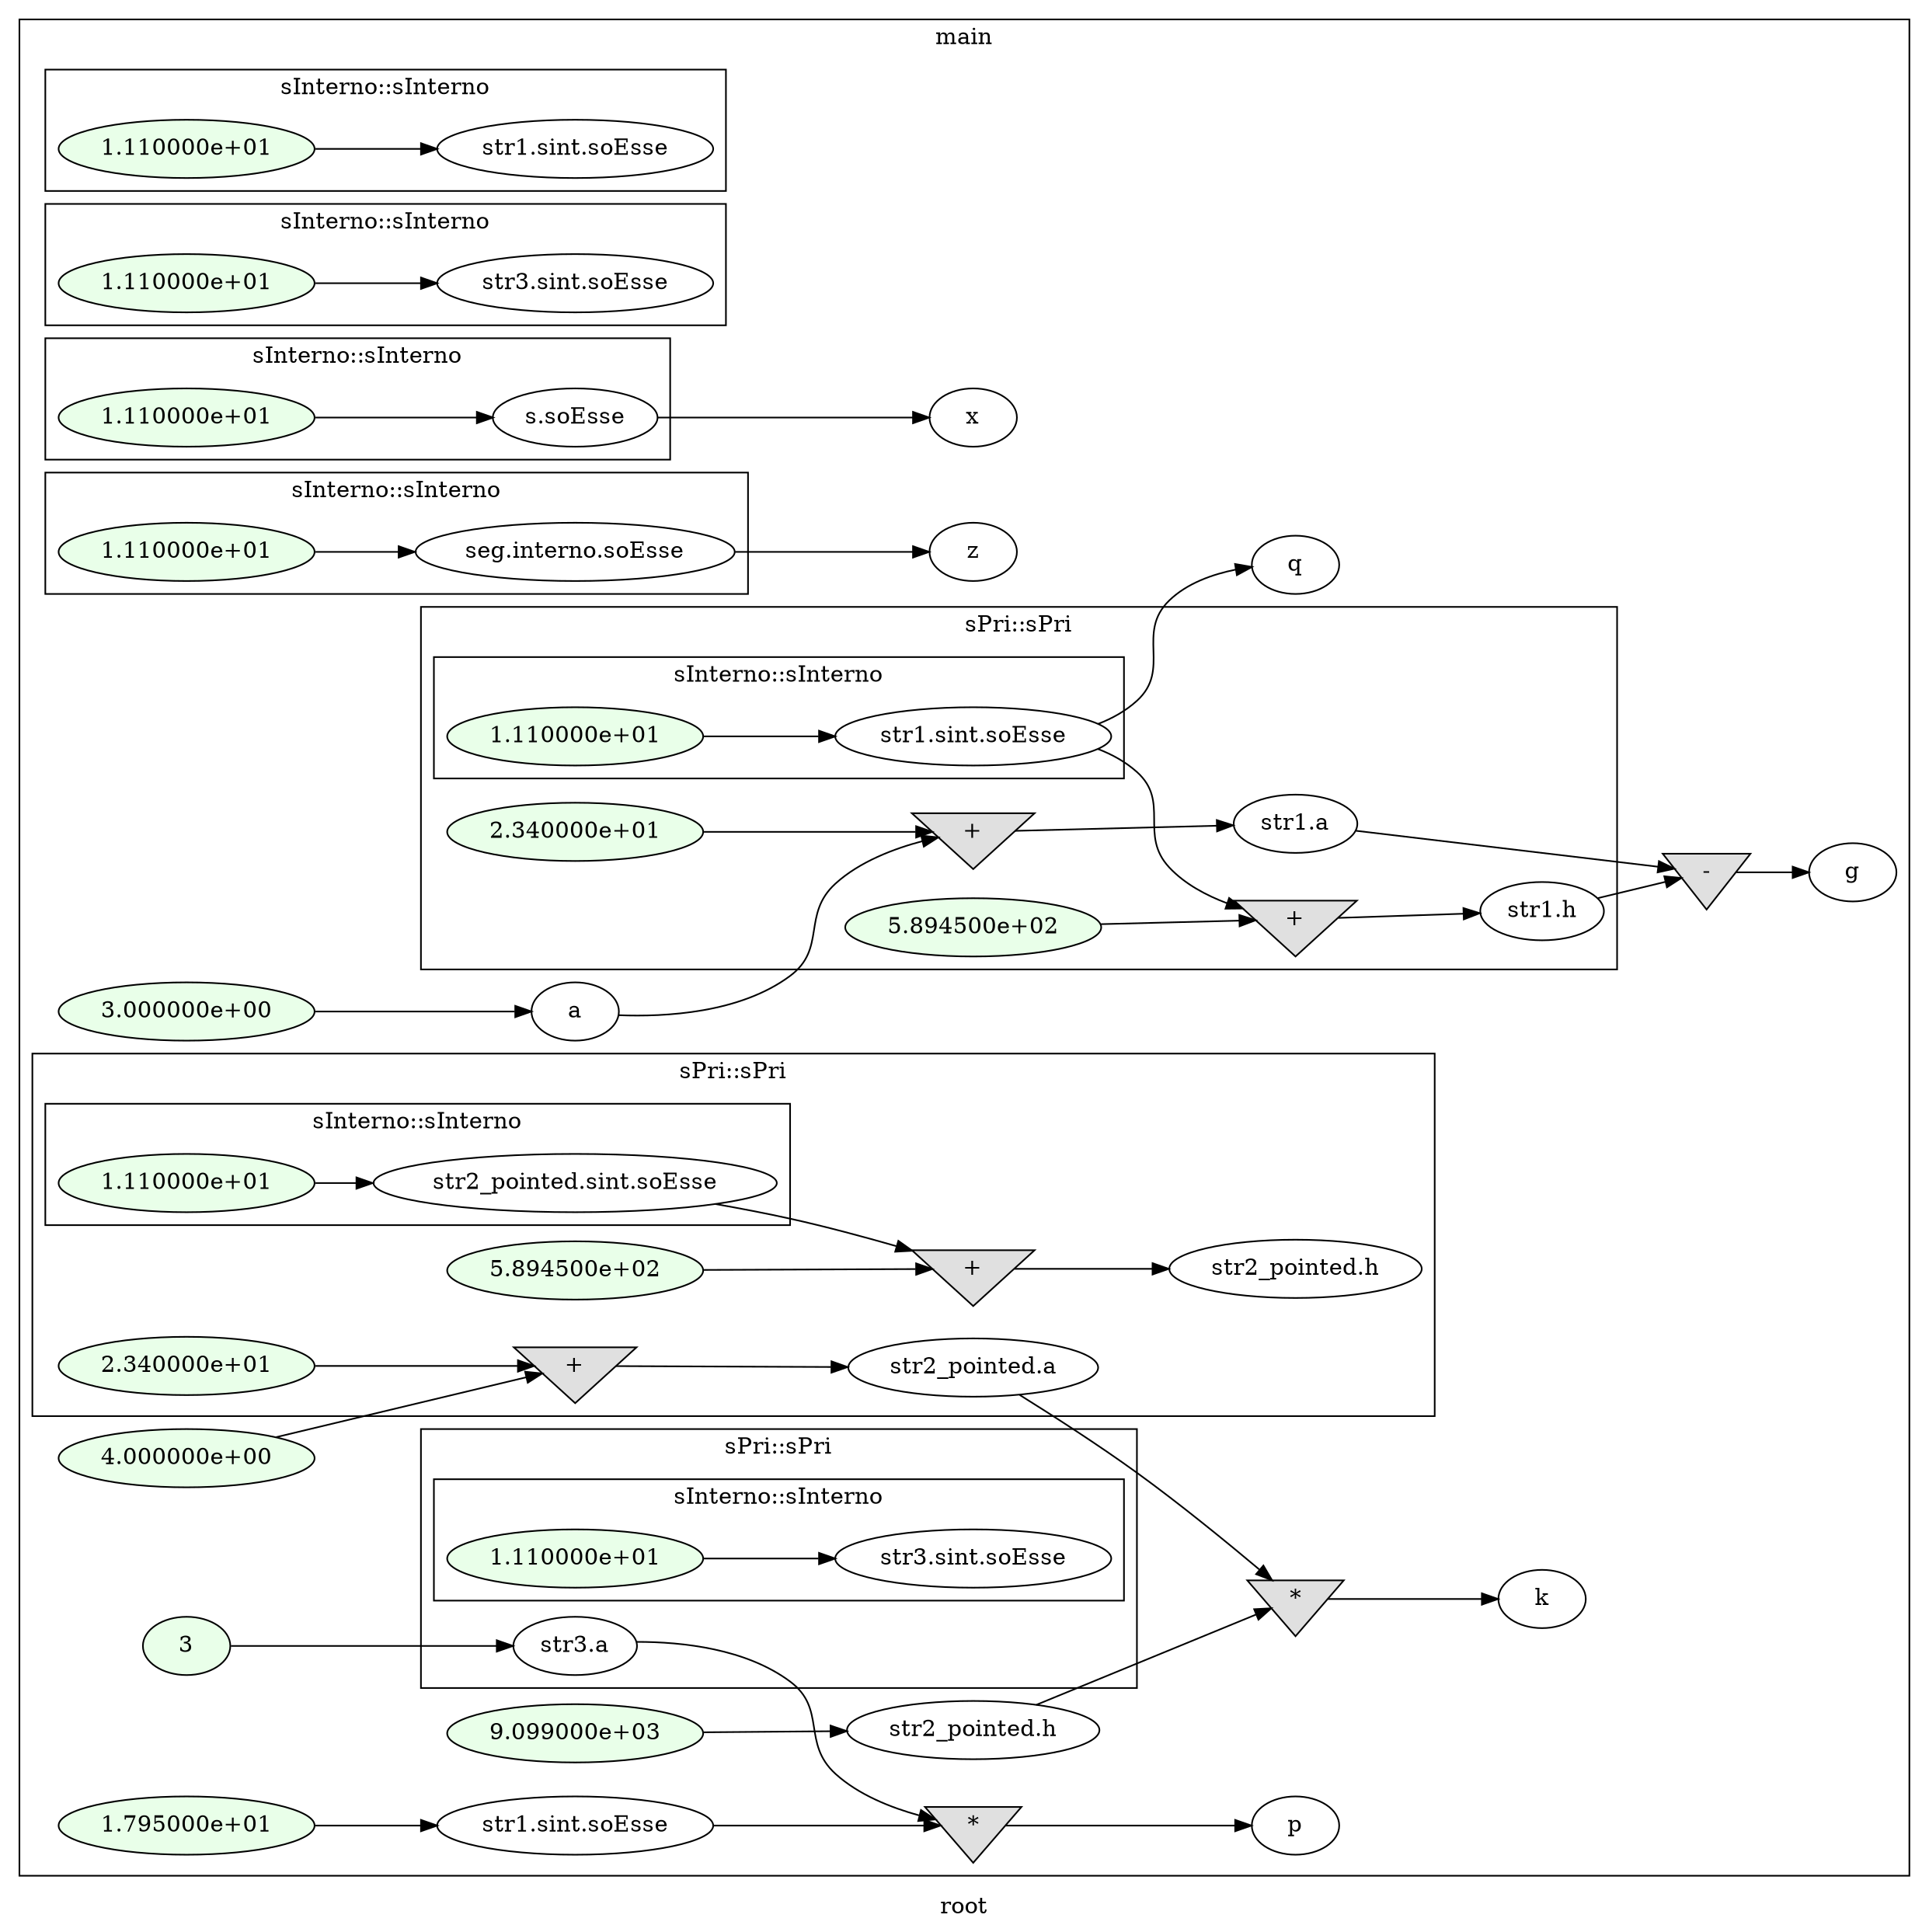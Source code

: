 digraph G
{
rankdir=LR;
label = "root";
subgraph cluster_1 {
label = "main";
parent = "G";
startinglines = "33_39_39";
	node_000001 [ label = "3.000000e+00", style=filled, fillcolor="#E9FFE9", startinglines=40 ]
	node_000002 [ label = "a", startingline=40 ]
	node_000018 [ label = "q", startingline=42 ]
	node_000019 [ label = "4.000000e+00", style=filled, fillcolor="#E9FFE9", startinglines=43 ]
	node_000032 [ label = "3", style=filled, fillcolor="#E9FFE9", startinglines=44 ]
	node_000042 [ label = "9.099000e+03", style=filled, fillcolor="#E9FFE9", startinglines=46 ]
	node_000043 [ label = "str2_pointed.h", startingline=46 ]
	node_000044 [ label = "1.795000e+01", style=filled, fillcolor="#E9FFE9", startinglines=47 ]
	node_000045 [ label = "str1.sint.soEsse", startingline=47 ]
	node_000046 [ label = "*", shape=invtriangle, style=filled, fillcolor="#E0E0E0", startinglines=49 ]
	node_000047 [ label = "p", startingline=49 ]
	node_000048 [ label = "-", shape=invtriangle, style=filled, fillcolor="#E0E0E0", startinglines=51 ]
	node_000049 [ label = "g", startingline=51 ]
	node_000050 [ label = "*", shape=invtriangle, style=filled, fillcolor="#E0E0E0", startinglines=52 ]
	node_000051 [ label = "k", startingline=52 ]
	node_000055 [ label = "x", startingline=55 ]
	node_000059 [ label = "z", startingline=58 ]
subgraph cluster_2 {
label = "sInterno::sInterno";
parent = "cluster_1";
startinglines = "39_40_41";
	node_000007 [ label = "1.110000e+01", style=filled, fillcolor="#E9FFE9", startinglines=9 ]
	node_000008 [ label = "str1.sint.soEsse", startingline=9 ]
}
subgraph cluster_3 {
label = "sPri::sPri";
parent = "cluster_1";
startinglines = "40_41_9";
	node_000012 [ label = "2.340000e+01", style=filled, fillcolor="#E9FFE9", startinglines=28 ]
	node_000013 [ label = "+", shape=invtriangle, style=filled, fillcolor="#E0E0E0", startinglines=28 ]
	node_000014 [ label = "str1.a", startingline=28 ]
	node_000015 [ label = "5.894500e+02", style=filled, fillcolor="#E9FFE9", startinglines=29 ]
	node_000016 [ label = "+", shape=invtriangle, style=filled, fillcolor="#E0E0E0", startinglines=29 ]
	node_000017 [ label = "str1.h", startingline=29 ]
subgraph cluster_4 {
label = "sInterno::sInterno";
parent = "cluster_3";
startinglines = "41_9_27";
	node_000010 [ label = "1.110000e+01", style=filled, fillcolor="#E9FFE9", startinglines=9 ]
	node_000011 [ label = "str1.sint.soEsse", startingline=9 ]
}
}
subgraph cluster_5 {
label = "sPri::sPri";
parent = "cluster_1";
startinglines = "29_42_43";
	node_000026 [ label = "2.340000e+01", style=filled, fillcolor="#E9FFE9", startinglines=28 ]
	node_000027 [ label = "+", shape=invtriangle, style=filled, fillcolor="#E0E0E0", startinglines=28 ]
	node_000028 [ label = "str2_pointed.a", startingline=28 ]
	node_000029 [ label = "5.894500e+02", style=filled, fillcolor="#E9FFE9", startinglines=29 ]
	node_000030 [ label = "+", shape=invtriangle, style=filled, fillcolor="#E0E0E0", startinglines=29 ]
	node_000031 [ label = "str2_pointed.h", startingline=29 ]
subgraph cluster_6 {
label = "sInterno::sInterno";
parent = "cluster_5";
startinglines = "42_43_27";
	node_000024 [ label = "1.110000e+01", style=filled, fillcolor="#E9FFE9", startinglines=9 ]
	node_000025 [ label = "str2_pointed.sint.soEsse", startingline=9 ]
}
}
subgraph cluster_7 {
label = "sInterno::sInterno";
parent = "cluster_1";
startinglines = "28_29_44";
	node_000036 [ label = "1.110000e+01", style=filled, fillcolor="#E9FFE9", startinglines=9 ]
	node_000037 [ label = "str3.sint.soEsse", startingline=9 ]
}
subgraph cluster_8 {
label = "sPri::sPri";
parent = "cluster_1";
startinglines = "29_44_9";
	node_000041 [ label = "str3.a", startingline=23 ]
subgraph cluster_9 {
label = "sInterno::sInterno";
parent = "cluster_8";
startinglines = "44_9_22";
	node_000039 [ label = "1.110000e+01", style=filled, fillcolor="#E9FFE9", startinglines=9 ]
	node_000040 [ label = "str3.sint.soEsse", startingline=9 ]
}
}
subgraph cluster_10 {
label = "sInterno::sInterno";
parent = "cluster_1";
startinglines = "51_52_54";
	node_000053 [ label = "1.110000e+01", style=filled, fillcolor="#E9FFE9", startinglines=9 ]
	node_000054 [ label = "s.soEsse", startingline=9 ]
}
subgraph cluster_11 {
label = "sInterno::sInterno";
parent = "cluster_1";
startinglines = "9_55_57";
	node_000057 [ label = "1.110000e+01", style=filled, fillcolor="#E9FFE9", startinglines=9 ]
	node_000058 [ label = "seg.interno.soEsse", startingline=9 ]
}
}
	node_000001 -> node_000002
	node_000002 -> node_000013
	node_000019 -> node_000027
	node_000032 -> node_000041
	node_000042 -> node_000043
	node_000043 -> node_000050
	node_000044 -> node_000045
	node_000045 -> node_000046
	node_000046 -> node_000047
	node_000048 -> node_000049
	node_000050 -> node_000051
	node_000007 -> node_000008
	node_000012 -> node_000013
	node_000013 -> node_000014
	node_000014 -> node_000048
	node_000015 -> node_000016
	node_000016 -> node_000017
	node_000017 -> node_000048
	node_000010 -> node_000011
	node_000011 -> node_000016
	node_000011 -> node_000018
	node_000026 -> node_000027
	node_000027 -> node_000028
	node_000028 -> node_000050
	node_000029 -> node_000030
	node_000030 -> node_000031
	node_000024 -> node_000025
	node_000025 -> node_000030
	node_000036 -> node_000037
	node_000041 -> node_000046
	node_000039 -> node_000040
	node_000053 -> node_000054
	node_000054 -> node_000055
	node_000057 -> node_000058
	node_000058 -> node_000059
}
